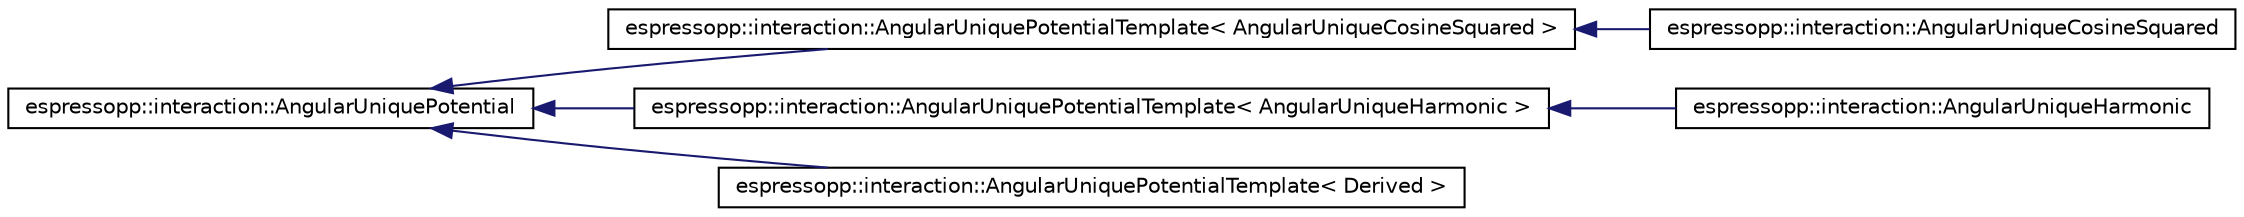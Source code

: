 digraph G
{
  edge [fontname="Helvetica",fontsize="10",labelfontname="Helvetica",labelfontsize="10"];
  node [fontname="Helvetica",fontsize="10",shape=record];
  rankdir="LR";
  Node1 [label="espressopp::interaction::AngularUniquePotential",height=0.2,width=0.4,color="black", fillcolor="white", style="filled",URL="$classespressopp_1_1interaction_1_1AngularUniquePotential.html"];
  Node1 -> Node2 [dir="back",color="midnightblue",fontsize="10",style="solid",fontname="Helvetica"];
  Node2 [label="espressopp::interaction::AngularUniquePotentialTemplate\< AngularUniqueCosineSquared \>",height=0.2,width=0.4,color="black", fillcolor="white", style="filled",URL="$classespressopp_1_1interaction_1_1AngularUniquePotentialTemplate.html"];
  Node2 -> Node3 [dir="back",color="midnightblue",fontsize="10",style="solid",fontname="Helvetica"];
  Node3 [label="espressopp::interaction::AngularUniqueCosineSquared",height=0.2,width=0.4,color="black", fillcolor="white", style="filled",URL="$classespressopp_1_1interaction_1_1AngularUniqueCosineSquared.html",tooltip="This class provides methods to compute forces and energies of the AngularUniqueCosineSquared angular ..."];
  Node1 -> Node4 [dir="back",color="midnightblue",fontsize="10",style="solid",fontname="Helvetica"];
  Node4 [label="espressopp::interaction::AngularUniquePotentialTemplate\< AngularUniqueHarmonic \>",height=0.2,width=0.4,color="black", fillcolor="white", style="filled",URL="$classespressopp_1_1interaction_1_1AngularUniquePotentialTemplate.html"];
  Node4 -> Node5 [dir="back",color="midnightblue",fontsize="10",style="solid",fontname="Helvetica"];
  Node5 [label="espressopp::interaction::AngularUniqueHarmonic",height=0.2,width=0.4,color="black", fillcolor="white", style="filled",URL="$classespressopp_1_1interaction_1_1AngularUniqueHarmonic.html",tooltip="This class provides methods to compute forces and energies of the AngularUniqueHarmonic angular poten..."];
  Node1 -> Node6 [dir="back",color="midnightblue",fontsize="10",style="solid",fontname="Helvetica"];
  Node6 [label="espressopp::interaction::AngularUniquePotentialTemplate\< Derived \>",height=0.2,width=0.4,color="black", fillcolor="white", style="filled",URL="$classespressopp_1_1interaction_1_1AngularUniquePotentialTemplate.html"];
}
